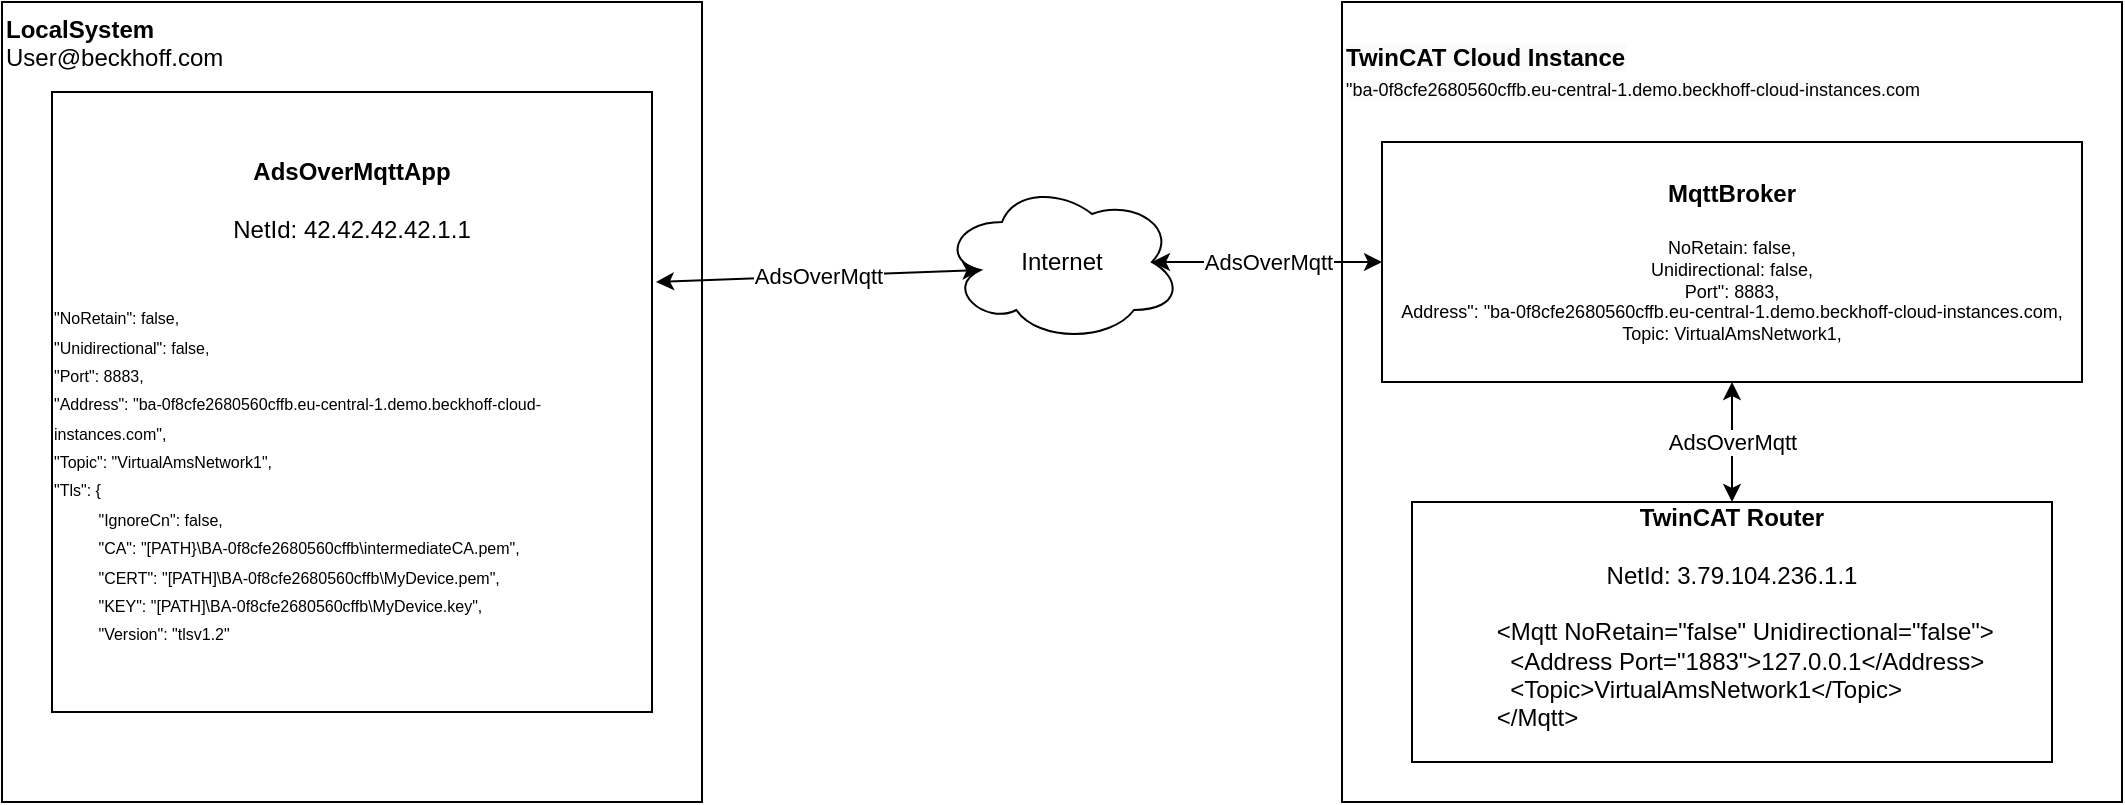 <mxfile version="26.0.4">
  <diagram name="Page-1" id="_HCvl0YmeWPvtZPQ_Uj9">
    <mxGraphModel dx="2074" dy="1197" grid="1" gridSize="10" guides="1" tooltips="1" connect="1" arrows="1" fold="1" page="1" pageScale="1" pageWidth="1169" pageHeight="827" math="0" shadow="0">
      <root>
        <mxCell id="0" />
        <mxCell id="1" parent="0" />
        <UserObject label="&lt;div&gt;&lt;b&gt;LocalSystem&lt;/b&gt;&lt;/div&gt;&lt;div&gt;User@beckhoff.com&lt;/div&gt;" link="&#xa;&lt;span style=&quot;color: rgb(0, 0, 0); font-family: Helvetica; font-size: 9px; font-style: normal; font-variant-ligatures: normal; font-variant-caps: normal; font-weight: 400; letter-spacing: normal; orphans: 2; text-align: center; text-indent: 0px; text-transform: none; widows: 2; word-spacing: 0px; -webkit-text-stroke-width: 0px; white-space: normal; background-color: rgb(251, 251, 251); text-decoration-thickness: initial; text-decoration-style: initial; text-decoration-color: initial; display: inline !important; float: none;&quot;&gt;&quot;ba-0f8cfe2680560cffb.eu-central-1.demo.beckhoff-cloud-instances.com&lt;/span&gt;&#xa;&#xa;" id="CidttkHia0guosV8DIlP-8">
          <mxCell style="rounded=0;whiteSpace=wrap;html=1;align=left;verticalAlign=top;" vertex="1" parent="1">
            <mxGeometry x="40" y="160" width="350" height="400" as="geometry" />
          </mxCell>
        </UserObject>
        <mxCell id="8kB0kHyKgQLEjqnZo5WQ-7" value="&lt;b&gt;AdsOverMqttApp&lt;/b&gt;&lt;div&gt;&lt;br&gt;&lt;/div&gt;&lt;div&gt;NetId: 42.42.42.42.1.1&lt;/div&gt;&lt;div&gt;&lt;br&gt;&lt;/div&gt;&lt;div&gt;&lt;br&gt;&lt;/div&gt;&lt;div&gt;&lt;div style=&quot;text-align: left;&quot;&gt;&lt;font style=&quot;font-size: 8px;&quot;&gt;&quot;NoRetain&quot;: false,&lt;/font&gt;&lt;/div&gt;&lt;div style=&quot;text-align: left;&quot;&gt;&lt;font style=&quot;font-size: 8px;&quot;&gt;&quot;Unidirectional&quot;: false,&lt;/font&gt;&lt;/div&gt;&lt;div style=&quot;text-align: left;&quot;&gt;&lt;font style=&quot;font-size: 8px;&quot;&gt;&quot;Port&quot;: 8883,&lt;/font&gt;&lt;/div&gt;&lt;div style=&quot;text-align: left;&quot;&gt;&lt;font style=&quot;font-size: 8px;&quot;&gt;&quot;Address&quot;: &quot;ba-0f8cfe2680560cffb.eu-central-1.demo.beckhoff-cloud-instances.com&quot;,&lt;/font&gt;&lt;/div&gt;&lt;div style=&quot;text-align: left;&quot;&gt;&lt;font style=&quot;font-size: 8px;&quot;&gt;&quot;Topic&quot;: &quot;VirtualAmsNetwork1&quot;,&lt;/font&gt;&lt;/div&gt;&lt;div style=&quot;text-align: left;&quot;&gt;&lt;font style=&quot;font-size: 8px;&quot;&gt;&quot;Tls&quot;: {&lt;/font&gt;&lt;/div&gt;&lt;div style=&quot;text-align: left;&quot;&gt;&lt;font style=&quot;font-size: 8px;&quot;&gt;&amp;nbsp; &amp;nbsp; &amp;nbsp; &amp;nbsp; &amp;nbsp; &quot;IgnoreCn&quot;: false,&lt;/font&gt;&lt;/div&gt;&lt;div style=&quot;text-align: left;&quot;&gt;&lt;font style=&quot;font-size: 8px;&quot;&gt;&amp;nbsp; &amp;nbsp; &amp;nbsp; &amp;nbsp; &amp;nbsp; &quot;CA&quot;: &quot;[PATH}\\BA-0f8cfe2680560cffb\\intermediateCA.pem&quot;,&lt;/font&gt;&lt;/div&gt;&lt;div style=&quot;text-align: left;&quot;&gt;&lt;font style=&quot;font-size: 8px;&quot;&gt;&amp;nbsp; &amp;nbsp; &amp;nbsp; &amp;nbsp; &amp;nbsp; &quot;CERT&quot;: &quot;[PATH]\\BA-0f8cfe2680560cffb\\MyDevice.pem&quot;,&lt;/font&gt;&lt;/div&gt;&lt;div style=&quot;text-align: left;&quot;&gt;&lt;font style=&quot;font-size: 8px;&quot;&gt;&amp;nbsp; &amp;nbsp; &amp;nbsp; &amp;nbsp; &amp;nbsp; &quot;KEY&quot;: &quot;[PATH]\\BA-0f8cfe2680560cffb\\MyDevice.key&quot;,&lt;/font&gt;&lt;/div&gt;&lt;div style=&quot;text-align: left;&quot;&gt;&lt;font style=&quot;font-size: 8px;&quot;&gt;&amp;nbsp; &amp;nbsp; &amp;nbsp; &amp;nbsp; &amp;nbsp; &quot;Version&quot;: &quot;tlsv1.2&quot;&lt;/font&gt;&lt;/div&gt;&lt;/div&gt;" style="rounded=0;whiteSpace=wrap;html=1;" parent="1" vertex="1">
          <mxGeometry x="65" y="205" width="300" height="310" as="geometry" />
        </mxCell>
        <UserObject label="&lt;br&gt;&lt;span style=&quot;color: rgb(0, 0, 0); font-family: Helvetica; font-style: normal; font-variant-ligatures: normal; font-variant-caps: normal; letter-spacing: normal; orphans: 2; text-align: center; text-indent: 0px; text-transform: none; widows: 2; word-spacing: 0px; -webkit-text-stroke-width: 0px; white-space: normal; background-color: rgb(251, 251, 251); text-decoration-thickness: initial; text-decoration-style: initial; text-decoration-color: initial; float: none; display: inline !important;&quot;&gt;&lt;font style=&quot;&quot;&gt;&lt;b&gt;TwinCAT Cloud Instance&lt;/b&gt;&lt;/font&gt;&lt;/span&gt;&lt;div&gt;&lt;span style=&quot;color: rgb(0, 0, 0); font-family: Helvetica; font-size: 9px; font-style: normal; font-variant-ligatures: normal; font-variant-caps: normal; font-weight: 400; letter-spacing: normal; orphans: 2; text-align: center; text-indent: 0px; text-transform: none; widows: 2; word-spacing: 0px; -webkit-text-stroke-width: 0px; white-space: normal; background-color: rgb(251, 251, 251); text-decoration-thickness: initial; text-decoration-style: initial; text-decoration-color: initial; float: none; display: inline !important;&quot;&gt;&quot;ba-0f8cfe2680560cffb.eu-central-1.demo.beckhoff-cloud-instances.com&lt;/span&gt;&lt;br&gt;&lt;br&gt;&lt;/div&gt;" link="&#xa;&lt;span style=&quot;color: rgb(0, 0, 0); font-family: Helvetica; font-size: 9px; font-style: normal; font-variant-ligatures: normal; font-variant-caps: normal; font-weight: 400; letter-spacing: normal; orphans: 2; text-align: center; text-indent: 0px; text-transform: none; widows: 2; word-spacing: 0px; -webkit-text-stroke-width: 0px; white-space: normal; background-color: rgb(251, 251, 251); text-decoration-thickness: initial; text-decoration-style: initial; text-decoration-color: initial; display: inline !important; float: none;&quot;&gt;&quot;ba-0f8cfe2680560cffb.eu-central-1.demo.beckhoff-cloud-instances.com&lt;/span&gt;&#xa;&#xa;" id="CidttkHia0guosV8DIlP-5">
          <mxCell style="rounded=0;whiteSpace=wrap;html=1;align=left;verticalAlign=top;" vertex="1" parent="1">
            <mxGeometry x="710" y="160" width="390" height="400" as="geometry" />
          </mxCell>
        </UserObject>
        <mxCell id="8kB0kHyKgQLEjqnZo5WQ-18" value="Internet" style="ellipse;shape=cloud;whiteSpace=wrap;html=1;" parent="1" vertex="1">
          <mxGeometry x="510" y="250" width="120" height="80" as="geometry" />
        </mxCell>
        <mxCell id="CidttkHia0guosV8DIlP-1" value="&lt;div&gt;&lt;font&gt;&lt;b&gt;MqttBroker&lt;/b&gt;&lt;/font&gt;&lt;/div&gt;&lt;div&gt;&lt;font&gt;&lt;br&gt;&lt;/font&gt;&lt;/div&gt;&lt;div&gt;&lt;font style=&quot;font-size: 9px;&quot;&gt;&lt;div style=&quot;&quot;&gt;NoRetain: false,&lt;/div&gt;&lt;div style=&quot;&quot;&gt;Unidirectional: false,&lt;/div&gt;&lt;div style=&quot;&quot;&gt;Port&quot;: 8883,&lt;/div&gt;&lt;div style=&quot;&quot;&gt;Address&quot;: &quot;ba-0f8cfe2680560cffb.eu-central-1.demo.beckhoff-cloud-instances.com,&lt;/div&gt;&lt;div style=&quot;&quot;&gt;Topic: VirtualAmsNetwork1,&lt;/div&gt;&lt;/font&gt;&lt;/div&gt;&lt;div&gt;&lt;div style=&quot;background-color: rgb(31, 31, 31); font-family: &amp;quot;Cascadia Code PL&amp;quot;, Consolas, &amp;quot;Courier New&amp;quot;, monospace, Consolas, &amp;quot;Courier New&amp;quot;, monospace; font-size: 14px; line-height: 19px; white-space: pre; color: rgb(204, 204, 204);&quot;&gt;&lt;div style=&quot;color: light-dark(rgb(204, 204, 204), rgb(204, 204, 204));&quot;&gt;&lt;/div&gt;&lt;/div&gt;&lt;/div&gt;" style="rounded=0;whiteSpace=wrap;html=1;" vertex="1" parent="1">
          <mxGeometry x="730" y="230" width="350" height="120" as="geometry" />
        </mxCell>
        <mxCell id="CidttkHia0guosV8DIlP-2" value="&lt;div&gt;&lt;b&gt;TwinCAT Router&lt;/b&gt;&lt;/div&gt;&lt;div&gt;&lt;br&gt;&lt;/div&gt;&lt;div&gt;NetId:&amp;nbsp;3.79.104.236.1.1&lt;/div&gt;&lt;div style=&quot;text-align: left;&quot;&gt;&lt;br&gt;&lt;/div&gt;&lt;div&gt;&lt;div style=&quot;text-align: left;&quot;&gt;&lt;span style=&quot;background-color: transparent; color: light-dark(rgb(0, 0, 0), rgb(255, 255, 255));&quot;&gt;&amp;nbsp; &amp;nbsp; &amp;lt;Mqtt NoRetain=&quot;false&quot; Unidirectional=&quot;false&quot;&amp;gt;&lt;/span&gt;&lt;br&gt;&lt;/div&gt;&lt;div style=&quot;text-align: left;&quot;&gt;&amp;nbsp; &amp;nbsp; &amp;nbsp; &amp;lt;Address Port=&quot;1883&quot;&amp;gt;127.0.0.1&amp;lt;/Address&amp;gt;&lt;/div&gt;&lt;div style=&quot;text-align: left;&quot;&gt;&amp;nbsp; &amp;nbsp; &amp;nbsp; &amp;lt;Topic&amp;gt;VirtualAmsNetwork1&amp;lt;/Topic&amp;gt;&lt;/div&gt;&lt;div style=&quot;text-align: left;&quot;&gt;&amp;nbsp; &amp;nbsp; &amp;lt;/Mqtt&amp;gt;&lt;/div&gt;&lt;div style=&quot;text-align: left;&quot;&gt;&lt;br&gt;&lt;/div&gt;&lt;/div&gt;" style="rounded=0;whiteSpace=wrap;html=1;" vertex="1" parent="1">
          <mxGeometry x="745" y="410" width="320" height="130" as="geometry" />
        </mxCell>
        <mxCell id="CidttkHia0guosV8DIlP-6" value="AdsOverMqtt" style="endArrow=classic;startArrow=classic;html=1;rounded=0;entryX=0.16;entryY=0.55;entryDx=0;entryDy=0;entryPerimeter=0;" edge="1" parent="1" target="8kB0kHyKgQLEjqnZo5WQ-18">
          <mxGeometry width="50" height="50" relative="1" as="geometry">
            <mxPoint x="367" y="300" as="sourcePoint" />
            <mxPoint x="350" y="490" as="targetPoint" />
          </mxGeometry>
        </mxCell>
        <mxCell id="CidttkHia0guosV8DIlP-7" value="AdsOverMqtt" style="endArrow=classic;startArrow=classic;html=1;rounded=0;entryX=0.875;entryY=0.5;entryDx=0;entryDy=0;entryPerimeter=0;exitX=0;exitY=0.5;exitDx=0;exitDy=0;" edge="1" parent="1" source="CidttkHia0guosV8DIlP-1" target="8kB0kHyKgQLEjqnZo5WQ-18">
          <mxGeometry width="50" height="50" relative="1" as="geometry">
            <mxPoint x="360" y="400" as="sourcePoint" />
            <mxPoint x="429" y="389" as="targetPoint" />
          </mxGeometry>
        </mxCell>
        <mxCell id="CidttkHia0guosV8DIlP-9" value="AdsOverMqtt" style="endArrow=classic;startArrow=classic;html=1;rounded=0;" edge="1" parent="1" source="CidttkHia0guosV8DIlP-2" target="CidttkHia0guosV8DIlP-1">
          <mxGeometry width="50" height="50" relative="1" as="geometry">
            <mxPoint x="820" y="350" as="sourcePoint" />
            <mxPoint x="870" y="300" as="targetPoint" />
          </mxGeometry>
        </mxCell>
      </root>
    </mxGraphModel>
  </diagram>
</mxfile>

